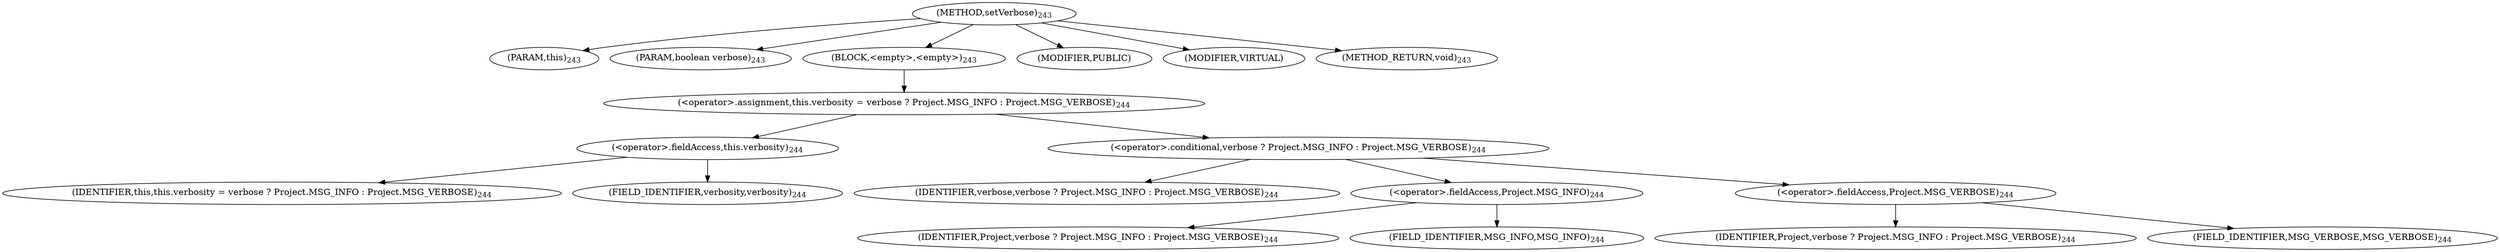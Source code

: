 digraph "setVerbose" {  
"528" [label = <(METHOD,setVerbose)<SUB>243</SUB>> ]
"24" [label = <(PARAM,this)<SUB>243</SUB>> ]
"529" [label = <(PARAM,boolean verbose)<SUB>243</SUB>> ]
"530" [label = <(BLOCK,&lt;empty&gt;,&lt;empty&gt;)<SUB>243</SUB>> ]
"531" [label = <(&lt;operator&gt;.assignment,this.verbosity = verbose ? Project.MSG_INFO : Project.MSG_VERBOSE)<SUB>244</SUB>> ]
"532" [label = <(&lt;operator&gt;.fieldAccess,this.verbosity)<SUB>244</SUB>> ]
"23" [label = <(IDENTIFIER,this,this.verbosity = verbose ? Project.MSG_INFO : Project.MSG_VERBOSE)<SUB>244</SUB>> ]
"533" [label = <(FIELD_IDENTIFIER,verbosity,verbosity)<SUB>244</SUB>> ]
"534" [label = <(&lt;operator&gt;.conditional,verbose ? Project.MSG_INFO : Project.MSG_VERBOSE)<SUB>244</SUB>> ]
"535" [label = <(IDENTIFIER,verbose,verbose ? Project.MSG_INFO : Project.MSG_VERBOSE)<SUB>244</SUB>> ]
"536" [label = <(&lt;operator&gt;.fieldAccess,Project.MSG_INFO)<SUB>244</SUB>> ]
"537" [label = <(IDENTIFIER,Project,verbose ? Project.MSG_INFO : Project.MSG_VERBOSE)<SUB>244</SUB>> ]
"538" [label = <(FIELD_IDENTIFIER,MSG_INFO,MSG_INFO)<SUB>244</SUB>> ]
"539" [label = <(&lt;operator&gt;.fieldAccess,Project.MSG_VERBOSE)<SUB>244</SUB>> ]
"540" [label = <(IDENTIFIER,Project,verbose ? Project.MSG_INFO : Project.MSG_VERBOSE)<SUB>244</SUB>> ]
"541" [label = <(FIELD_IDENTIFIER,MSG_VERBOSE,MSG_VERBOSE)<SUB>244</SUB>> ]
"542" [label = <(MODIFIER,PUBLIC)> ]
"543" [label = <(MODIFIER,VIRTUAL)> ]
"544" [label = <(METHOD_RETURN,void)<SUB>243</SUB>> ]
  "528" -> "24" 
  "528" -> "529" 
  "528" -> "530" 
  "528" -> "542" 
  "528" -> "543" 
  "528" -> "544" 
  "530" -> "531" 
  "531" -> "532" 
  "531" -> "534" 
  "532" -> "23" 
  "532" -> "533" 
  "534" -> "535" 
  "534" -> "536" 
  "534" -> "539" 
  "536" -> "537" 
  "536" -> "538" 
  "539" -> "540" 
  "539" -> "541" 
}
